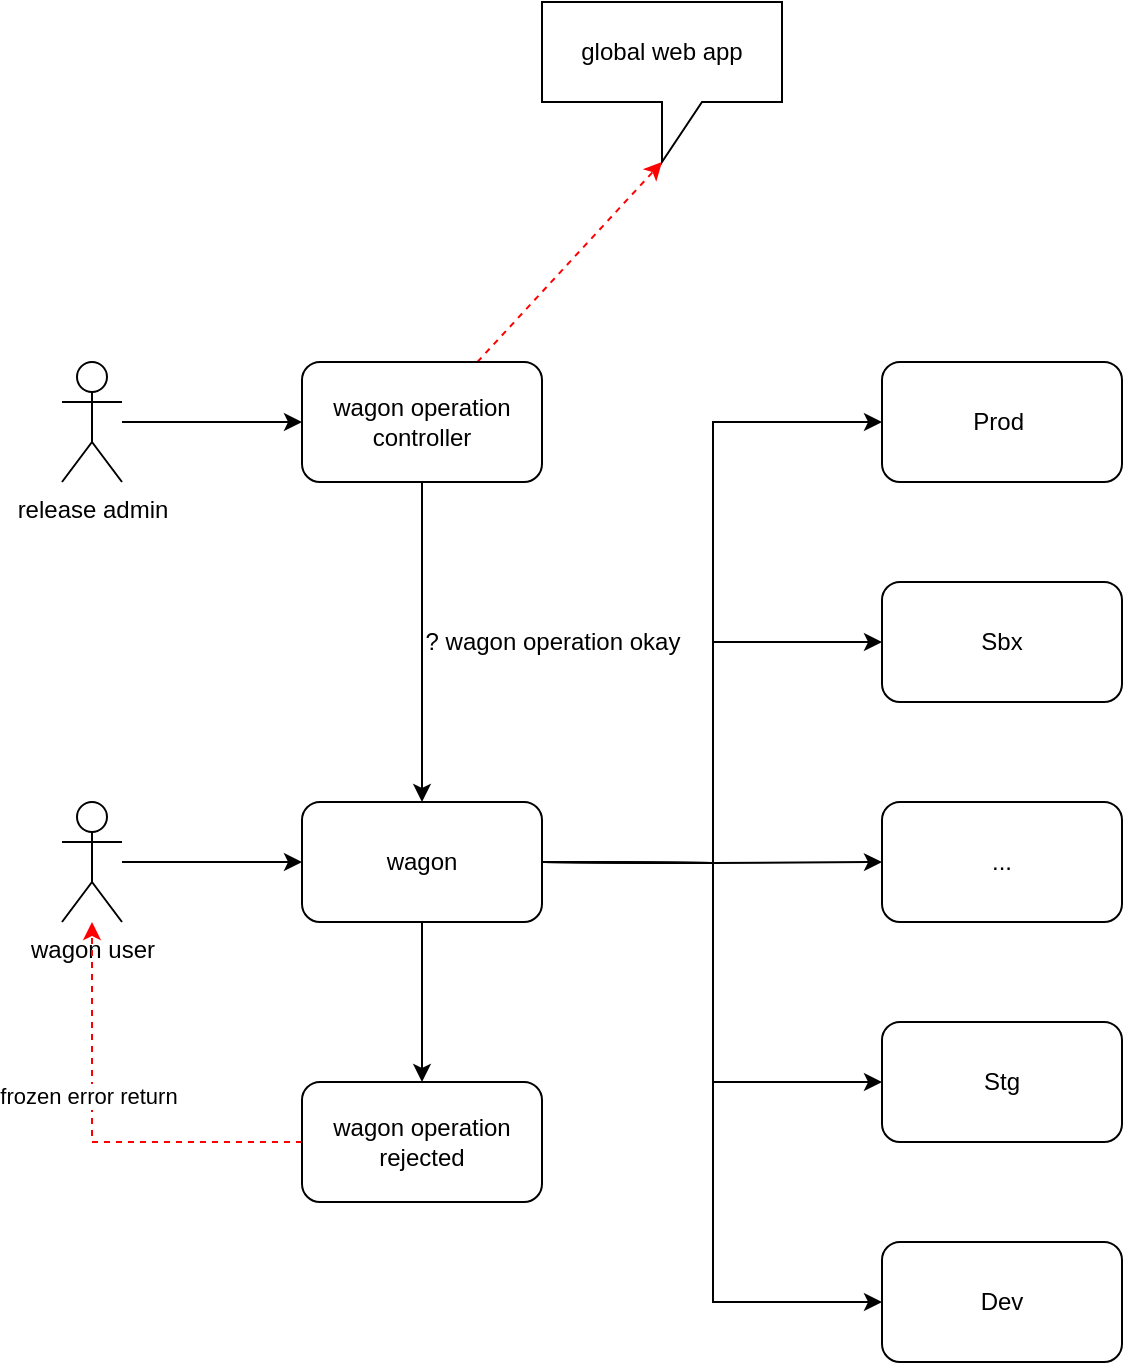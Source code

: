 <mxfile version="20.6.2" type="github">
  <diagram id="oAuHuwjXM5DOT20ScF70" name="Page-1">
    <mxGraphModel dx="1226" dy="1129" grid="1" gridSize="10" guides="1" tooltips="1" connect="1" arrows="1" fold="1" page="1" pageScale="1" pageWidth="850" pageHeight="1100" math="0" shadow="0">
      <root>
        <mxCell id="0" />
        <mxCell id="1" parent="0" />
        <mxCell id="0ugB0ae400mzICG-W8F5-35" value="" style="edgeStyle=none;rounded=0;orthogonalLoop=1;jettySize=auto;html=1;startArrow=none;startFill=0;" edge="1" parent="1" source="0ugB0ae400mzICG-W8F5-1" target="0ugB0ae400mzICG-W8F5-34">
          <mxGeometry relative="1" as="geometry" />
        </mxCell>
        <mxCell id="0ugB0ae400mzICG-W8F5-1" value="wagon" style="rounded=1;whiteSpace=wrap;html=1;" vertex="1" parent="1">
          <mxGeometry x="270" y="480" width="120" height="60" as="geometry" />
        </mxCell>
        <mxCell id="0ugB0ae400mzICG-W8F5-9" style="edgeStyle=orthogonalEdgeStyle;rounded=0;orthogonalLoop=1;jettySize=auto;html=1;entryX=0;entryY=0.5;entryDx=0;entryDy=0;" edge="1" parent="1" target="0ugB0ae400mzICG-W8F5-3">
          <mxGeometry relative="1" as="geometry">
            <mxPoint x="390" y="510" as="sourcePoint" />
          </mxGeometry>
        </mxCell>
        <mxCell id="0ugB0ae400mzICG-W8F5-10" style="edgeStyle=orthogonalEdgeStyle;rounded=0;orthogonalLoop=1;jettySize=auto;html=1;entryX=0;entryY=0.5;entryDx=0;entryDy=0;" edge="1" parent="1" target="0ugB0ae400mzICG-W8F5-4">
          <mxGeometry relative="1" as="geometry">
            <mxPoint x="390" y="510" as="sourcePoint" />
          </mxGeometry>
        </mxCell>
        <mxCell id="0ugB0ae400mzICG-W8F5-11" style="edgeStyle=orthogonalEdgeStyle;rounded=0;orthogonalLoop=1;jettySize=auto;html=1;entryX=0;entryY=0.5;entryDx=0;entryDy=0;" edge="1" parent="1" target="0ugB0ae400mzICG-W8F5-5">
          <mxGeometry relative="1" as="geometry">
            <mxPoint x="390" y="510" as="sourcePoint" />
          </mxGeometry>
        </mxCell>
        <mxCell id="0ugB0ae400mzICG-W8F5-12" style="edgeStyle=orthogonalEdgeStyle;rounded=0;orthogonalLoop=1;jettySize=auto;html=1;entryX=0;entryY=0.5;entryDx=0;entryDy=0;" edge="1" parent="1" target="0ugB0ae400mzICG-W8F5-6">
          <mxGeometry relative="1" as="geometry">
            <mxPoint x="390" y="510" as="sourcePoint" />
          </mxGeometry>
        </mxCell>
        <mxCell id="0ugB0ae400mzICG-W8F5-13" style="edgeStyle=orthogonalEdgeStyle;rounded=0;orthogonalLoop=1;jettySize=auto;html=1;entryX=0;entryY=0.5;entryDx=0;entryDy=0;" edge="1" parent="1" target="0ugB0ae400mzICG-W8F5-7">
          <mxGeometry relative="1" as="geometry">
            <mxPoint x="390" y="510" as="sourcePoint" />
          </mxGeometry>
        </mxCell>
        <mxCell id="0ugB0ae400mzICG-W8F5-3" value="Prod&amp;nbsp;" style="rounded=1;whiteSpace=wrap;html=1;" vertex="1" parent="1">
          <mxGeometry x="560" y="260" width="120" height="60" as="geometry" />
        </mxCell>
        <mxCell id="0ugB0ae400mzICG-W8F5-4" value="Sbx" style="rounded=1;whiteSpace=wrap;html=1;" vertex="1" parent="1">
          <mxGeometry x="560" y="370" width="120" height="60" as="geometry" />
        </mxCell>
        <mxCell id="0ugB0ae400mzICG-W8F5-5" value="..." style="rounded=1;whiteSpace=wrap;html=1;" vertex="1" parent="1">
          <mxGeometry x="560" y="480" width="120" height="60" as="geometry" />
        </mxCell>
        <mxCell id="0ugB0ae400mzICG-W8F5-6" value="Stg" style="rounded=1;whiteSpace=wrap;html=1;" vertex="1" parent="1">
          <mxGeometry x="560" y="590" width="120" height="60" as="geometry" />
        </mxCell>
        <mxCell id="0ugB0ae400mzICG-W8F5-7" value="Dev" style="rounded=1;whiteSpace=wrap;html=1;" vertex="1" parent="1">
          <mxGeometry x="560" y="700" width="120" height="60" as="geometry" />
        </mxCell>
        <mxCell id="0ugB0ae400mzICG-W8F5-31" style="edgeStyle=none;rounded=0;orthogonalLoop=1;jettySize=auto;html=1;entryX=0.5;entryY=0;entryDx=0;entryDy=0;startArrow=none;startFill=0;" edge="1" parent="1" source="0ugB0ae400mzICG-W8F5-17" target="0ugB0ae400mzICG-W8F5-1">
          <mxGeometry relative="1" as="geometry" />
        </mxCell>
        <mxCell id="0ugB0ae400mzICG-W8F5-39" style="edgeStyle=none;rounded=0;orthogonalLoop=1;jettySize=auto;html=1;entryX=0;entryY=0;entryDx=60;entryDy=80;entryPerimeter=0;dashed=1;strokeColor=#FF0000;startArrow=none;startFill=0;" edge="1" parent="1" source="0ugB0ae400mzICG-W8F5-17" target="0ugB0ae400mzICG-W8F5-38">
          <mxGeometry relative="1" as="geometry" />
        </mxCell>
        <mxCell id="0ugB0ae400mzICG-W8F5-17" value="wagon operation controller" style="rounded=1;whiteSpace=wrap;html=1;" vertex="1" parent="1">
          <mxGeometry x="270" y="260" width="120" height="60" as="geometry" />
        </mxCell>
        <mxCell id="0ugB0ae400mzICG-W8F5-32" style="edgeStyle=none;rounded=0;orthogonalLoop=1;jettySize=auto;html=1;startArrow=none;startFill=0;" edge="1" parent="1" source="0ugB0ae400mzICG-W8F5-20" target="0ugB0ae400mzICG-W8F5-1">
          <mxGeometry relative="1" as="geometry" />
        </mxCell>
        <mxCell id="0ugB0ae400mzICG-W8F5-20" value="wagon user" style="shape=umlActor;verticalLabelPosition=bottom;verticalAlign=top;html=1;outlineConnect=0;" vertex="1" parent="1">
          <mxGeometry x="150" y="480" width="30" height="60" as="geometry" />
        </mxCell>
        <mxCell id="0ugB0ae400mzICG-W8F5-25" style="edgeStyle=none;rounded=0;orthogonalLoop=1;jettySize=auto;html=1;entryX=0;entryY=0.5;entryDx=0;entryDy=0;startArrow=none;startFill=0;" edge="1" parent="1" source="0ugB0ae400mzICG-W8F5-22" target="0ugB0ae400mzICG-W8F5-17">
          <mxGeometry relative="1" as="geometry" />
        </mxCell>
        <mxCell id="0ugB0ae400mzICG-W8F5-22" value="release admin" style="shape=umlActor;verticalLabelPosition=bottom;verticalAlign=top;html=1;outlineConnect=0;" vertex="1" parent="1">
          <mxGeometry x="150" y="260" width="30" height="60" as="geometry" />
        </mxCell>
        <mxCell id="0ugB0ae400mzICG-W8F5-33" value="? wagon operation okay" style="text;html=1;align=center;verticalAlign=middle;resizable=0;points=[];autosize=1;strokeColor=none;fillColor=none;" vertex="1" parent="1">
          <mxGeometry x="320" y="385" width="150" height="30" as="geometry" />
        </mxCell>
        <mxCell id="0ugB0ae400mzICG-W8F5-36" style="edgeStyle=none;rounded=0;orthogonalLoop=1;jettySize=auto;html=1;startArrow=none;startFill=0;dashed=1;strokeColor=#FF0000;" edge="1" parent="1" source="0ugB0ae400mzICG-W8F5-34" target="0ugB0ae400mzICG-W8F5-20">
          <mxGeometry relative="1" as="geometry">
            <Array as="points">
              <mxPoint x="165" y="650" />
            </Array>
          </mxGeometry>
        </mxCell>
        <mxCell id="0ugB0ae400mzICG-W8F5-37" value="frozen error return" style="edgeLabel;html=1;align=center;verticalAlign=middle;resizable=0;points=[];" vertex="1" connectable="0" parent="0ugB0ae400mzICG-W8F5-36">
          <mxGeometry x="0.191" y="2" relative="1" as="geometry">
            <mxPoint as="offset" />
          </mxGeometry>
        </mxCell>
        <mxCell id="0ugB0ae400mzICG-W8F5-34" value="wagon operation rejected" style="rounded=1;whiteSpace=wrap;html=1;" vertex="1" parent="1">
          <mxGeometry x="270" y="620" width="120" height="60" as="geometry" />
        </mxCell>
        <mxCell id="0ugB0ae400mzICG-W8F5-38" value="global web app" style="shape=callout;whiteSpace=wrap;html=1;perimeter=calloutPerimeter;" vertex="1" parent="1">
          <mxGeometry x="390" y="80" width="120" height="80" as="geometry" />
        </mxCell>
      </root>
    </mxGraphModel>
  </diagram>
</mxfile>
